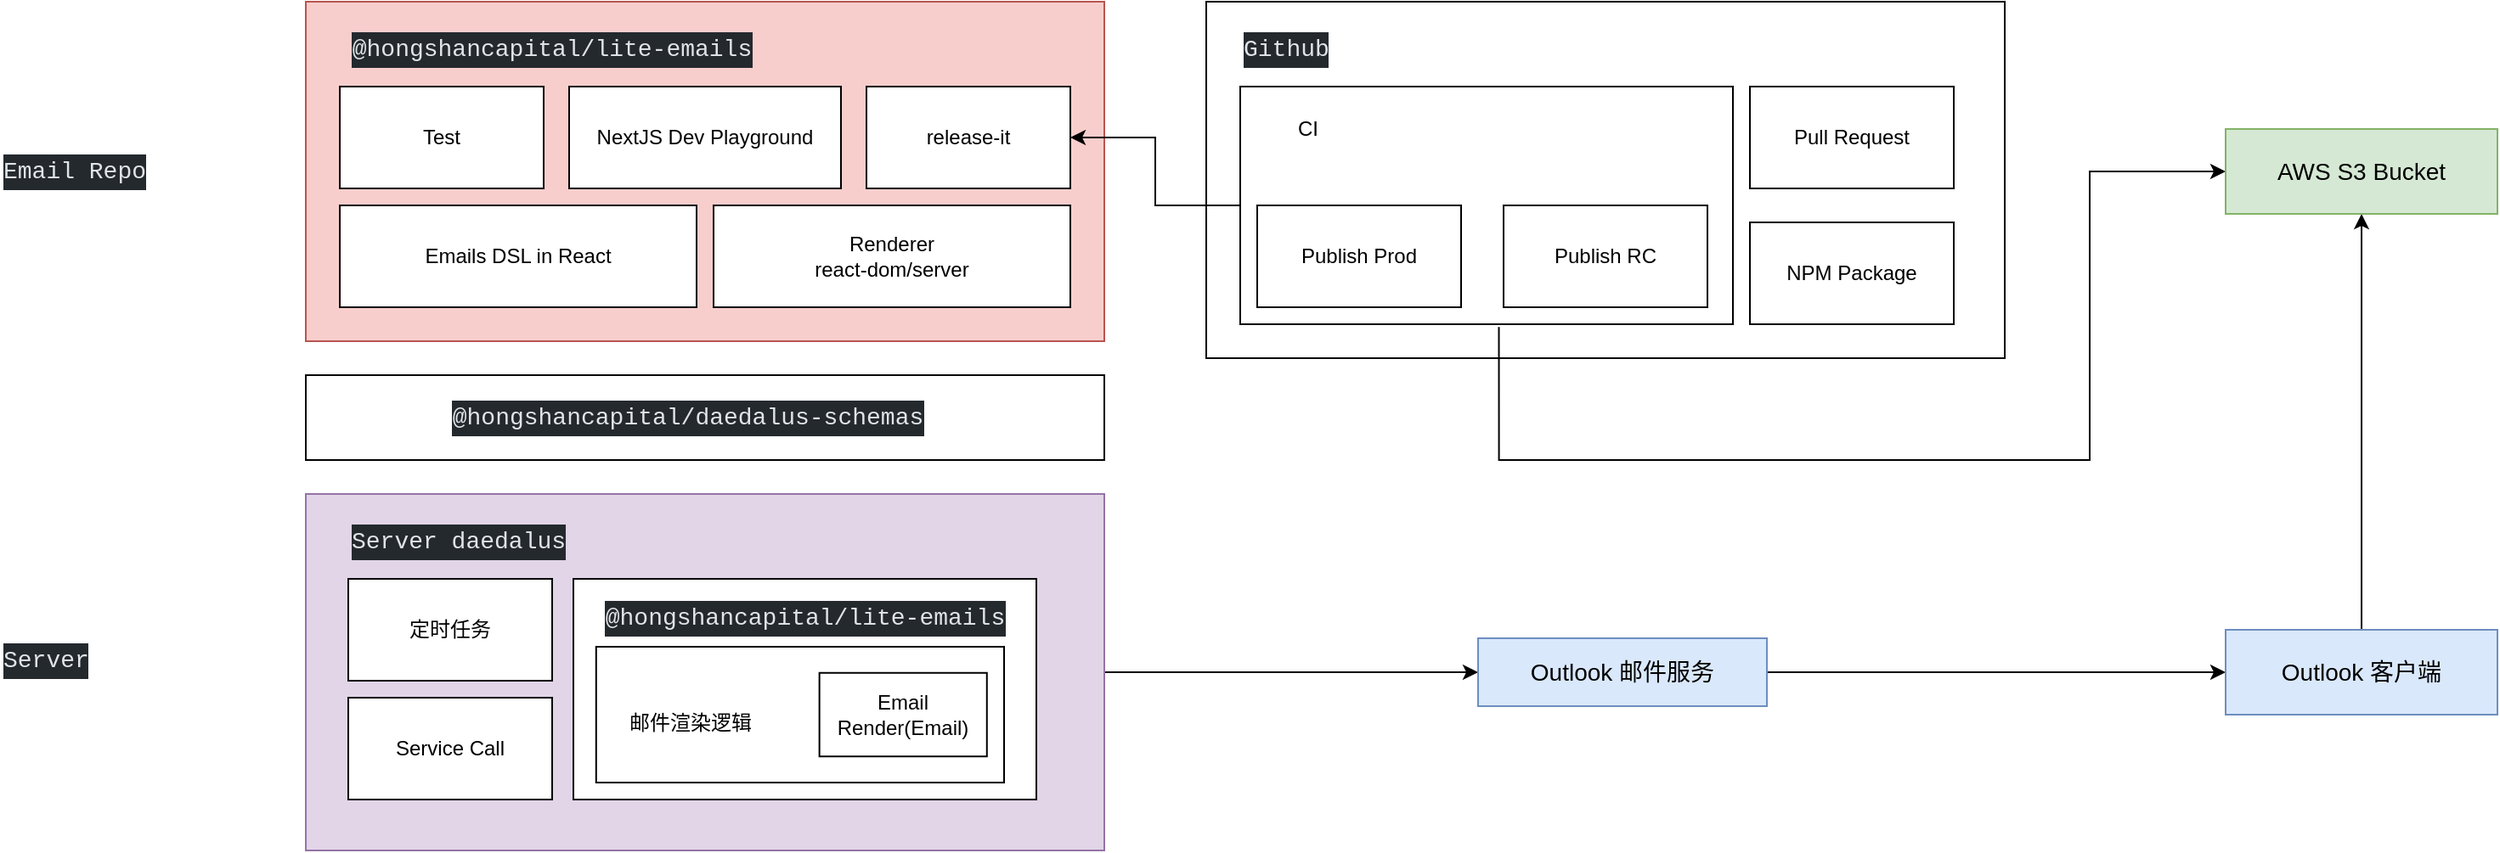 <mxfile version="22.0.6" type="github">
  <diagram name="Page-1" id="Xh5tXw7hAJgVpsqoay2i">
    <mxGraphModel dx="2485" dy="971" grid="1" gridSize="10" guides="1" tooltips="1" connect="1" arrows="1" fold="1" page="1" pageScale="1" pageWidth="850" pageHeight="1100" math="0" shadow="0">
      <root>
        <mxCell id="0" />
        <mxCell id="1" parent="0" />
        <mxCell id="EMKO13ywyZYLZtBqqljn-79" style="edgeStyle=orthogonalEdgeStyle;rounded=0;orthogonalLoop=1;jettySize=auto;html=1;exitX=1;exitY=0.5;exitDx=0;exitDy=0;entryX=0;entryY=0.5;entryDx=0;entryDy=0;" edge="1" parent="1" source="EMKO13ywyZYLZtBqqljn-1" target="EMKO13ywyZYLZtBqqljn-4">
          <mxGeometry relative="1" as="geometry" />
        </mxCell>
        <mxCell id="EMKO13ywyZYLZtBqqljn-1" value="" style="rounded=0;whiteSpace=wrap;html=1;fillColor=#e1d5e7;strokeColor=#9673a6;" vertex="1" parent="1">
          <mxGeometry x="130" y="660" width="470" height="210" as="geometry" />
        </mxCell>
        <mxCell id="EMKO13ywyZYLZtBqqljn-2" value="&lt;div style=&quot;font-size: 13px;&quot;&gt;&lt;br&gt;&lt;/div&gt;" style="text;html=1;strokeColor=none;fillColor=none;align=center;verticalAlign=middle;whiteSpace=wrap;rounded=0;" vertex="1" parent="1">
          <mxGeometry x="145" y="670" width="140" height="30" as="geometry" />
        </mxCell>
        <mxCell id="EMKO13ywyZYLZtBqqljn-3" value="定时任务" style="rounded=0;whiteSpace=wrap;html=1;" vertex="1" parent="1">
          <mxGeometry x="155" y="710" width="120" height="60" as="geometry" />
        </mxCell>
        <mxCell id="EMKO13ywyZYLZtBqqljn-80" style="edgeStyle=orthogonalEdgeStyle;rounded=0;orthogonalLoop=1;jettySize=auto;html=1;entryX=0;entryY=0.5;entryDx=0;entryDy=0;" edge="1" parent="1" source="EMKO13ywyZYLZtBqqljn-4" target="EMKO13ywyZYLZtBqqljn-39">
          <mxGeometry relative="1" as="geometry" />
        </mxCell>
        <mxCell id="EMKO13ywyZYLZtBqqljn-4" value="" style="rounded=0;whiteSpace=wrap;html=1;fillColor=#dae8fc;strokeColor=#6c8ebf;" vertex="1" parent="1">
          <mxGeometry x="820" y="745" width="170" height="40" as="geometry" />
        </mxCell>
        <mxCell id="EMKO13ywyZYLZtBqqljn-9" value="Service Call" style="rounded=0;whiteSpace=wrap;html=1;" vertex="1" parent="1">
          <mxGeometry x="155" y="780" width="120" height="60" as="geometry" />
        </mxCell>
        <mxCell id="EMKO13ywyZYLZtBqqljn-18" value="" style="rounded=0;whiteSpace=wrap;html=1;fillColor=#f8cecc;strokeColor=#b85450;" vertex="1" parent="1">
          <mxGeometry x="130" y="370" width="470" height="200" as="geometry" />
        </mxCell>
        <mxCell id="EMKO13ywyZYLZtBqqljn-21" value="Emails DSL in React" style="rounded=0;whiteSpace=wrap;html=1;" vertex="1" parent="1">
          <mxGeometry x="150" y="490" width="210" height="60" as="geometry" />
        </mxCell>
        <mxCell id="EMKO13ywyZYLZtBqqljn-23" value="Renderer&lt;br&gt;react-dom/server" style="rounded=0;whiteSpace=wrap;html=1;" vertex="1" parent="1">
          <mxGeometry x="370" y="490" width="210" height="60" as="geometry" />
        </mxCell>
        <mxCell id="EMKO13ywyZYLZtBqqljn-24" value="Test" style="rounded=0;whiteSpace=wrap;html=1;" vertex="1" parent="1">
          <mxGeometry x="150" y="420" width="120" height="60" as="geometry" />
        </mxCell>
        <mxCell id="EMKO13ywyZYLZtBqqljn-27" value="release-it" style="rounded=0;whiteSpace=wrap;html=1;" vertex="1" parent="1">
          <mxGeometry x="460" y="420" width="120" height="60" as="geometry" />
        </mxCell>
        <mxCell id="EMKO13ywyZYLZtBqqljn-30" value="&lt;font style=&quot;font-size: 14px;&quot;&gt;Outlook 邮件服务&lt;/font&gt;" style="text;html=1;strokeColor=none;fillColor=none;align=center;verticalAlign=middle;whiteSpace=wrap;rounded=0;" vertex="1" parent="1">
          <mxGeometry x="845" y="750" width="120" height="30" as="geometry" />
        </mxCell>
        <mxCell id="EMKO13ywyZYLZtBqqljn-31" value="" style="rounded=0;whiteSpace=wrap;html=1;" vertex="1" parent="1">
          <mxGeometry x="660" y="370" width="470" height="210" as="geometry" />
        </mxCell>
        <mxCell id="EMKO13ywyZYLZtBqqljn-35" value="Pull Request" style="rounded=0;whiteSpace=wrap;html=1;" vertex="1" parent="1">
          <mxGeometry x="980" y="420" width="120" height="60" as="geometry" />
        </mxCell>
        <mxCell id="EMKO13ywyZYLZtBqqljn-36" value="NPM Package" style="rounded=0;whiteSpace=wrap;html=1;" vertex="1" parent="1">
          <mxGeometry x="980" y="500" width="120" height="60" as="geometry" />
        </mxCell>
        <mxCell id="EMKO13ywyZYLZtBqqljn-85" style="edgeStyle=orthogonalEdgeStyle;rounded=0;orthogonalLoop=1;jettySize=auto;html=1;entryX=0;entryY=0.5;entryDx=0;entryDy=0;exitX=0.525;exitY=1.012;exitDx=0;exitDy=0;exitPerimeter=0;" edge="1" parent="1" source="EMKO13ywyZYLZtBqqljn-37" target="EMKO13ywyZYLZtBqqljn-28">
          <mxGeometry relative="1" as="geometry">
            <Array as="points">
              <mxPoint x="832" y="640" />
              <mxPoint x="1180" y="640" />
              <mxPoint x="1180" y="470" />
            </Array>
          </mxGeometry>
        </mxCell>
        <mxCell id="EMKO13ywyZYLZtBqqljn-86" style="edgeStyle=orthogonalEdgeStyle;rounded=0;orthogonalLoop=1;jettySize=auto;html=1;entryX=1;entryY=0.5;entryDx=0;entryDy=0;" edge="1" parent="1" source="EMKO13ywyZYLZtBqqljn-37" target="EMKO13ywyZYLZtBqqljn-27">
          <mxGeometry relative="1" as="geometry" />
        </mxCell>
        <mxCell id="EMKO13ywyZYLZtBqqljn-37" value="" style="rounded=0;whiteSpace=wrap;html=1;" vertex="1" parent="1">
          <mxGeometry x="680" y="420" width="290" height="140" as="geometry" />
        </mxCell>
        <mxCell id="EMKO13ywyZYLZtBqqljn-34" value="Publish Prod" style="rounded=0;whiteSpace=wrap;html=1;" vertex="1" parent="1">
          <mxGeometry x="690" y="490" width="120" height="60" as="geometry" />
        </mxCell>
        <mxCell id="EMKO13ywyZYLZtBqqljn-33" value="Publish RC" style="rounded=0;whiteSpace=wrap;html=1;" vertex="1" parent="1">
          <mxGeometry x="835" y="490" width="120" height="60" as="geometry" />
        </mxCell>
        <mxCell id="EMKO13ywyZYLZtBqqljn-38" value="CI" style="text;html=1;strokeColor=none;fillColor=none;align=center;verticalAlign=middle;whiteSpace=wrap;rounded=0;" vertex="1" parent="1">
          <mxGeometry x="690" y="430" width="60" height="30" as="geometry" />
        </mxCell>
        <mxCell id="EMKO13ywyZYLZtBqqljn-78" style="edgeStyle=orthogonalEdgeStyle;rounded=0;orthogonalLoop=1;jettySize=auto;html=1;entryX=0.5;entryY=1;entryDx=0;entryDy=0;" edge="1" parent="1" source="EMKO13ywyZYLZtBqqljn-39" target="EMKO13ywyZYLZtBqqljn-28">
          <mxGeometry relative="1" as="geometry" />
        </mxCell>
        <mxCell id="EMKO13ywyZYLZtBqqljn-39" value="" style="rounded=0;whiteSpace=wrap;html=1;fillColor=#dae8fc;strokeColor=#6c8ebf;" vertex="1" parent="1">
          <mxGeometry x="1260" y="740" width="160" height="50" as="geometry" />
        </mxCell>
        <mxCell id="EMKO13ywyZYLZtBqqljn-40" value="&lt;font style=&quot;font-size: 14px;&quot;&gt;Outlook 客户端&lt;/font&gt;" style="text;html=1;strokeColor=none;fillColor=none;align=center;verticalAlign=middle;whiteSpace=wrap;rounded=0;" vertex="1" parent="1">
          <mxGeometry x="1280" y="750" width="120" height="30" as="geometry" />
        </mxCell>
        <mxCell id="EMKO13ywyZYLZtBqqljn-53" value="" style="rounded=0;whiteSpace=wrap;html=1;" vertex="1" parent="1">
          <mxGeometry x="287.5" y="710" width="272.5" height="130" as="geometry" />
        </mxCell>
        <mxCell id="EMKO13ywyZYLZtBqqljn-52" value="NextJS Dev Playground" style="rounded=0;whiteSpace=wrap;html=1;" vertex="1" parent="1">
          <mxGeometry x="285" y="420" width="160" height="60" as="geometry" />
        </mxCell>
        <mxCell id="EMKO13ywyZYLZtBqqljn-55" value="&lt;div style=&quot;color: rgb(225, 228, 232); background-color: rgb(36, 41, 46); font-family: Fira Code, Menlo, Monaco, &amp;quot;Courier New&amp;quot;, monospace, Menlo, Monaco, &amp;quot;Courier New&amp;quot;, monospace; font-weight: normal; font-size: 14px; line-height: 21px;&quot;&gt;&lt;div&gt;@hongshancapital/lite-emails&lt;/div&gt;&lt;/div&gt;" style="text;html=1;strokeColor=none;fillColor=none;align=center;verticalAlign=middle;whiteSpace=wrap;rounded=0;" vertex="1" parent="1">
          <mxGeometry x="293.75" y="715" width="260" height="35" as="geometry" />
        </mxCell>
        <mxCell id="EMKO13ywyZYLZtBqqljn-56" value="" style="group" vertex="1" connectable="0" parent="1">
          <mxGeometry x="311" y="750" width="230" height="80" as="geometry" />
        </mxCell>
        <mxCell id="EMKO13ywyZYLZtBqqljn-57" value="" style="group" vertex="1" connectable="0" parent="EMKO13ywyZYLZtBqqljn-56">
          <mxGeometry width="230" height="80" as="geometry" />
        </mxCell>
        <mxCell id="EMKO13ywyZYLZtBqqljn-54" value="" style="group" vertex="1" connectable="0" parent="EMKO13ywyZYLZtBqqljn-57">
          <mxGeometry x="111.209" width="118.791" height="80" as="geometry" />
        </mxCell>
        <mxCell id="EMKO13ywyZYLZtBqqljn-7" value="" style="rounded=0;whiteSpace=wrap;html=1;" vertex="1" parent="EMKO13ywyZYLZtBqqljn-54">
          <mxGeometry x="-121.319" width="240.11" height="80" as="geometry" />
        </mxCell>
        <mxCell id="EMKO13ywyZYLZtBqqljn-44" value="Email Render(Email)" style="rounded=0;whiteSpace=wrap;html=1;" vertex="1" parent="EMKO13ywyZYLZtBqqljn-54">
          <mxGeometry x="10.11" y="15.385" width="98.571" height="49.231" as="geometry" />
        </mxCell>
        <mxCell id="EMKO13ywyZYLZtBqqljn-42" value="&lt;div&gt;邮件渲染逻辑&lt;/div&gt;" style="text;html=1;strokeColor=none;fillColor=none;align=center;verticalAlign=middle;whiteSpace=wrap;rounded=0;" vertex="1" parent="EMKO13ywyZYLZtBqqljn-57">
          <mxGeometry y="30" width="90.989" height="30" as="geometry" />
        </mxCell>
        <mxCell id="EMKO13ywyZYLZtBqqljn-61" value="&lt;div style=&quot;color: rgb(225, 228, 232); background-color: rgb(36, 41, 46); font-family: Fira Code, Menlo, Monaco, &amp;quot;Courier New&amp;quot;, monospace, Menlo, Monaco, &amp;quot;Courier New&amp;quot;, monospace; font-weight: normal; font-size: 14px; line-height: 21px;&quot;&gt;&lt;div&gt;@hongshancapital/lite-emails&lt;/div&gt;&lt;/div&gt;" style="text;html=1;strokeColor=none;fillColor=none;align=center;verticalAlign=middle;whiteSpace=wrap;rounded=0;" vertex="1" parent="1">
          <mxGeometry x="145" y="380" width="260" height="35" as="geometry" />
        </mxCell>
        <mxCell id="EMKO13ywyZYLZtBqqljn-45" value="" style="rounded=0;whiteSpace=wrap;html=1;" vertex="1" parent="1">
          <mxGeometry x="130" y="590" width="470" height="50" as="geometry" />
        </mxCell>
        <mxCell id="EMKO13ywyZYLZtBqqljn-62" value="&lt;div style=&quot;color: rgb(225, 228, 232); background-color: rgb(36, 41, 46); font-family: Fira Code, Menlo, Monaco, &amp;quot;Courier New&amp;quot;, monospace, Menlo, Monaco, &amp;quot;Courier New&amp;quot;, monospace; font-weight: normal; font-size: 14px; line-height: 21px;&quot;&gt;&lt;div&gt;@hongshancapital/daedalus-schemas&lt;/div&gt;&lt;/div&gt;" style="text;html=1;strokeColor=none;fillColor=none;align=center;verticalAlign=middle;whiteSpace=wrap;rounded=0;" vertex="1" parent="1">
          <mxGeometry x="205.806" y="597.5" width="298.172" height="35" as="geometry" />
        </mxCell>
        <mxCell id="EMKO13ywyZYLZtBqqljn-65" value="" style="group;fillColor=#d5e8d4;strokeColor=#82b366;" vertex="1" connectable="0" parent="1">
          <mxGeometry x="1260" y="445" width="160" height="50" as="geometry" />
        </mxCell>
        <mxCell id="EMKO13ywyZYLZtBqqljn-28" value="" style="rounded=0;whiteSpace=wrap;html=1;fillColor=#d5e8d4;strokeColor=#82b366;" vertex="1" parent="EMKO13ywyZYLZtBqqljn-65">
          <mxGeometry width="160" height="50" as="geometry" />
        </mxCell>
        <mxCell id="EMKO13ywyZYLZtBqqljn-29" value="&lt;font style=&quot;font-size: 14px;&quot;&gt;AWS S3 Bucket&lt;br&gt;&lt;/font&gt;" style="text;html=1;strokeColor=none;fillColor=none;align=center;verticalAlign=middle;whiteSpace=wrap;rounded=0;" vertex="1" parent="EMKO13ywyZYLZtBqqljn-65">
          <mxGeometry x="10" y="10" width="140" height="30" as="geometry" />
        </mxCell>
        <mxCell id="EMKO13ywyZYLZtBqqljn-87" value="&lt;div style=&quot;color: rgb(225, 228, 232); background-color: rgb(36, 41, 46); font-family: Fira Code, Menlo, Monaco, &amp;quot;Courier New&amp;quot;, monospace, Menlo, Monaco, &amp;quot;Courier New&amp;quot;, monospace; font-weight: normal; font-size: 14px; line-height: 21px;&quot;&gt;&lt;div&gt;&lt;font style=&quot;font-size: 14px;&quot;&gt;Server daedalus&lt;/font&gt;&lt;/div&gt;&lt;/div&gt;" style="text;html=1;strokeColor=none;fillColor=none;align=left;verticalAlign=middle;whiteSpace=wrap;rounded=0;" vertex="1" parent="1">
          <mxGeometry x="154.996" y="670" width="298.172" height="35" as="geometry" />
        </mxCell>
        <mxCell id="EMKO13ywyZYLZtBqqljn-88" value="&lt;div style=&quot;color: rgb(225, 228, 232); background-color: rgb(36, 41, 46); font-family: Fira Code, Menlo, Monaco, &amp;quot;Courier New&amp;quot;, monospace, Menlo, Monaco, &amp;quot;Courier New&amp;quot;, monospace; font-weight: normal; font-size: 14px; line-height: 21px;&quot;&gt;&lt;div&gt;Github&lt;/div&gt;&lt;/div&gt;" style="text;html=1;strokeColor=none;fillColor=none;align=left;verticalAlign=middle;whiteSpace=wrap;rounded=0;" vertex="1" parent="1">
          <mxGeometry x="679.996" y="380" width="298.172" height="35" as="geometry" />
        </mxCell>
        <mxCell id="EMKO13ywyZYLZtBqqljn-89" value="&lt;div style=&quot;color: rgb(225, 228, 232); background-color: rgb(36, 41, 46); font-family: Fira Code, Menlo, Monaco, &amp;quot;Courier New&amp;quot;, monospace, Menlo, Monaco, &amp;quot;Courier New&amp;quot;, monospace; font-weight: normal; font-size: 14px; line-height: 21px;&quot;&gt;&lt;div&gt;&lt;font style=&quot;font-size: 14px;&quot;&gt;Server &lt;/font&gt;&lt;/div&gt;&lt;/div&gt;" style="text;html=1;strokeColor=none;fillColor=none;align=left;verticalAlign=middle;whiteSpace=wrap;rounded=0;" vertex="1" parent="1">
          <mxGeometry x="-50" y="740" width="130" height="35" as="geometry" />
        </mxCell>
        <mxCell id="EMKO13ywyZYLZtBqqljn-90" value="&lt;div style=&quot;color: rgb(225, 228, 232); background-color: rgb(36, 41, 46); font-family: Fira Code, Menlo, Monaco, &amp;quot;Courier New&amp;quot;, monospace, Menlo, Monaco, &amp;quot;Courier New&amp;quot;, monospace; font-weight: normal; font-size: 14px; line-height: 21px;&quot;&gt;&lt;div&gt;&lt;font style=&quot;font-size: 14px;&quot;&gt;Email Repo&lt;br&gt;&lt;/font&gt;&lt;/div&gt;&lt;/div&gt;" style="text;html=1;strokeColor=none;fillColor=none;align=left;verticalAlign=middle;whiteSpace=wrap;rounded=0;" vertex="1" parent="1">
          <mxGeometry x="-50" y="452.5" width="130" height="35" as="geometry" />
        </mxCell>
      </root>
    </mxGraphModel>
  </diagram>
</mxfile>
